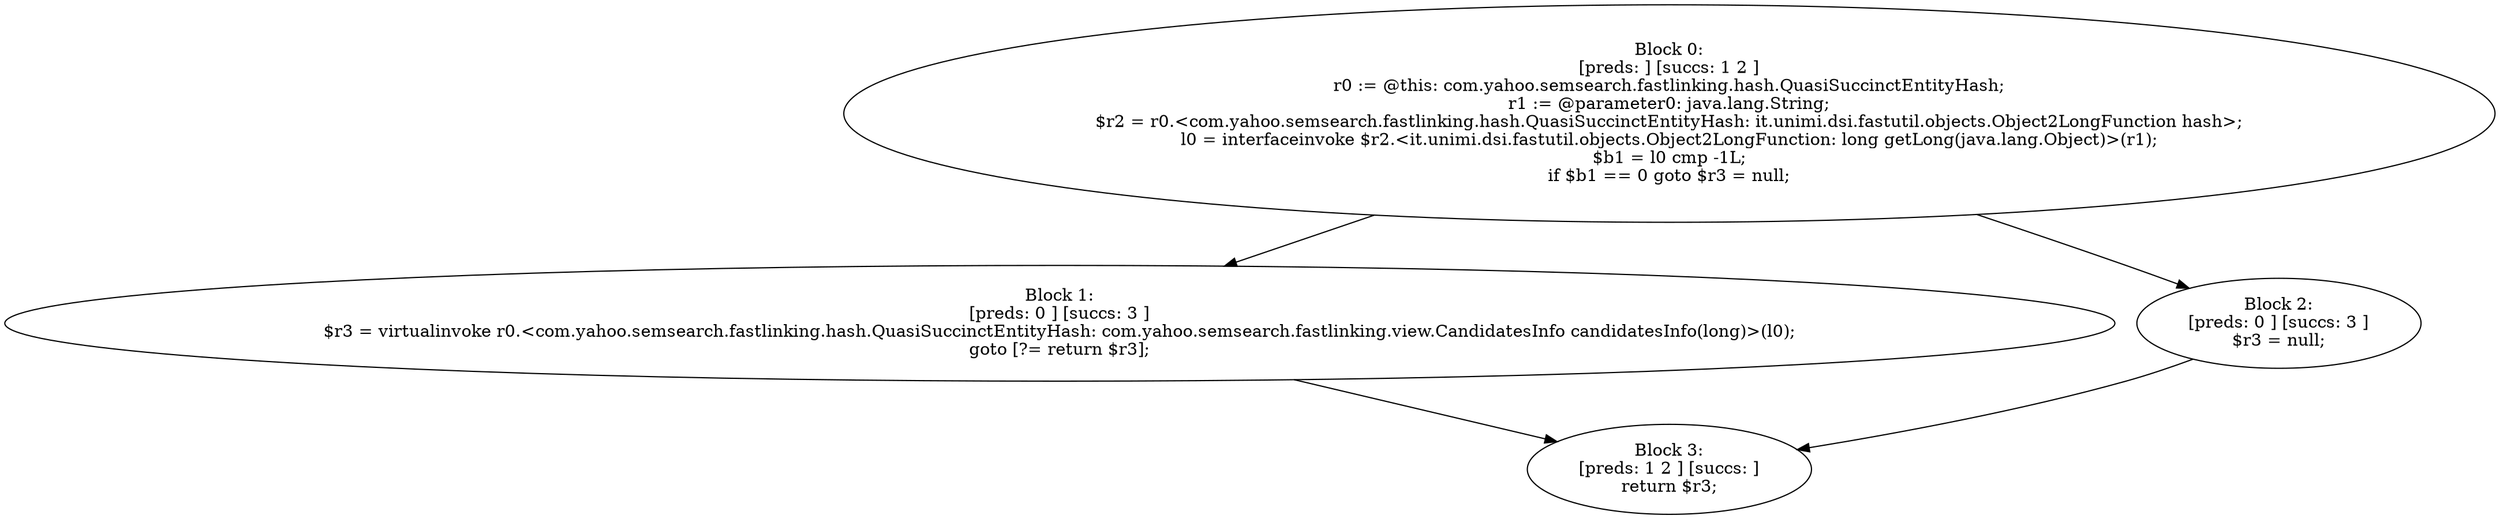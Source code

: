 digraph "unitGraph" {
    "Block 0:
[preds: ] [succs: 1 2 ]
r0 := @this: com.yahoo.semsearch.fastlinking.hash.QuasiSuccinctEntityHash;
r1 := @parameter0: java.lang.String;
$r2 = r0.<com.yahoo.semsearch.fastlinking.hash.QuasiSuccinctEntityHash: it.unimi.dsi.fastutil.objects.Object2LongFunction hash>;
l0 = interfaceinvoke $r2.<it.unimi.dsi.fastutil.objects.Object2LongFunction: long getLong(java.lang.Object)>(r1);
$b1 = l0 cmp -1L;
if $b1 == 0 goto $r3 = null;
"
    "Block 1:
[preds: 0 ] [succs: 3 ]
$r3 = virtualinvoke r0.<com.yahoo.semsearch.fastlinking.hash.QuasiSuccinctEntityHash: com.yahoo.semsearch.fastlinking.view.CandidatesInfo candidatesInfo(long)>(l0);
goto [?= return $r3];
"
    "Block 2:
[preds: 0 ] [succs: 3 ]
$r3 = null;
"
    "Block 3:
[preds: 1 2 ] [succs: ]
return $r3;
"
    "Block 0:
[preds: ] [succs: 1 2 ]
r0 := @this: com.yahoo.semsearch.fastlinking.hash.QuasiSuccinctEntityHash;
r1 := @parameter0: java.lang.String;
$r2 = r0.<com.yahoo.semsearch.fastlinking.hash.QuasiSuccinctEntityHash: it.unimi.dsi.fastutil.objects.Object2LongFunction hash>;
l0 = interfaceinvoke $r2.<it.unimi.dsi.fastutil.objects.Object2LongFunction: long getLong(java.lang.Object)>(r1);
$b1 = l0 cmp -1L;
if $b1 == 0 goto $r3 = null;
"->"Block 1:
[preds: 0 ] [succs: 3 ]
$r3 = virtualinvoke r0.<com.yahoo.semsearch.fastlinking.hash.QuasiSuccinctEntityHash: com.yahoo.semsearch.fastlinking.view.CandidatesInfo candidatesInfo(long)>(l0);
goto [?= return $r3];
";
    "Block 0:
[preds: ] [succs: 1 2 ]
r0 := @this: com.yahoo.semsearch.fastlinking.hash.QuasiSuccinctEntityHash;
r1 := @parameter0: java.lang.String;
$r2 = r0.<com.yahoo.semsearch.fastlinking.hash.QuasiSuccinctEntityHash: it.unimi.dsi.fastutil.objects.Object2LongFunction hash>;
l0 = interfaceinvoke $r2.<it.unimi.dsi.fastutil.objects.Object2LongFunction: long getLong(java.lang.Object)>(r1);
$b1 = l0 cmp -1L;
if $b1 == 0 goto $r3 = null;
"->"Block 2:
[preds: 0 ] [succs: 3 ]
$r3 = null;
";
    "Block 1:
[preds: 0 ] [succs: 3 ]
$r3 = virtualinvoke r0.<com.yahoo.semsearch.fastlinking.hash.QuasiSuccinctEntityHash: com.yahoo.semsearch.fastlinking.view.CandidatesInfo candidatesInfo(long)>(l0);
goto [?= return $r3];
"->"Block 3:
[preds: 1 2 ] [succs: ]
return $r3;
";
    "Block 2:
[preds: 0 ] [succs: 3 ]
$r3 = null;
"->"Block 3:
[preds: 1 2 ] [succs: ]
return $r3;
";
}

